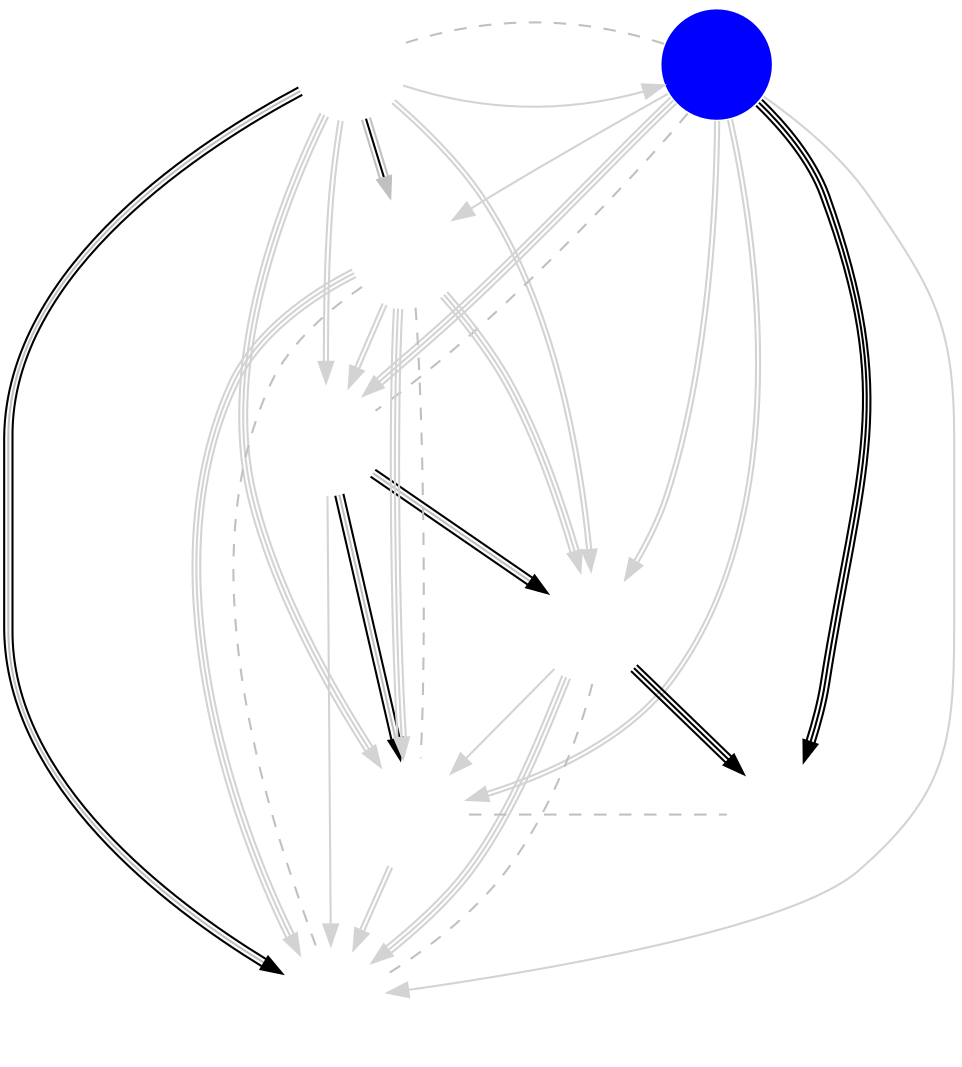digraph NA {
	node [shape=circle fixedsize=true width=.75 label="" color="white"];
	{ rank=same GFE TS }
	imagepath="logos/";
	GFE	[ image="gale-force-esports.png" ];
	NT	[ image="no-tomorrow.png" ];
	TS	[ image="tempo-storm.png" style=filled fillcolor=blue ];
	TF	[ image="team-freedom.png" ];
	R2E	[ image="roll20.png" ];
	SSS	[ image="superstars.png" ];
	NVT	[ image="naventic.png" ];
	EID	[ image="even-in-death.png" ];

	/* Phase 1 Aggregates */
	GFE	->	NT	[ color="lightgray:lightgray" ]
	GFE	->	TS	[ color="lightgray" ]
	GFE	->	TF	[ color="lightgray:lightgray" ]
//	R2E	->	GFE	[ color="lightgray" ]
	GFE	->	SSS	[ color="lightgray:lightgray:lightgray" ]
//	GFE	->	NVT	[ color="lightgray:lightgray:lightgray" ]
	TS	->	NT	[ color="lightgray:lightgray:lightgray" ]
//	TF	->	NT	[ color="lightgray" ]
	R2E	->	NT	[ color="lightgray:lightgray" ]
//	SSS	->	NT	[ color="lightgray:lightgray" ]
	NT	->	NVT	[ color="lightgray" ]
	TS	->	TF	[ color="lightgray:lightgray" ]
	TS	->	R2E	[ color="lightgray" ]
	TS	->	SSS	[ color="lightgray:lightgray" ]
	TS	->	NVT	[ color="lightgray" ]
	R2E	->	TF	[ color="lightgray:lightgray:lightgray" ]
	TF	->	SSS	[ color="lightgray" ]
	TF	->	NVT	[ color="lightgray:lightgray:lightgray" ]
	R2E	->	SSS	[ color="lightgray:lightgray:lightgray" ]
	R2E	->	NVT	[ color="lightgray:lightgray:lightgray" ]
	SSS	->	NVT	[ color="lightgray:lightgray" ]

	/* Week 1 */
	NT	->	SSS	[ color="black:gray:black" ]
	TF	->	EID	[ color="black:black:black" ]
	NT	->	TF	[ color="black:gray:black" ]
	GFE	->	NVT	[ color="black:gray:black" ]
	GFE	->	R2E	[ color="gray:black:gray" ]
	TS	->	EID	[ color="black:black:black" ]

	edge [ color="gray" dir="none" constraint="false" style="dashed"]
	
	/* Week 2 */
	TS	->	GFE
	R2E	->	NVT
	SSS	->	EID
	TF	->	NVT
	TS	->	NT
	R2E	->	SSS
}
